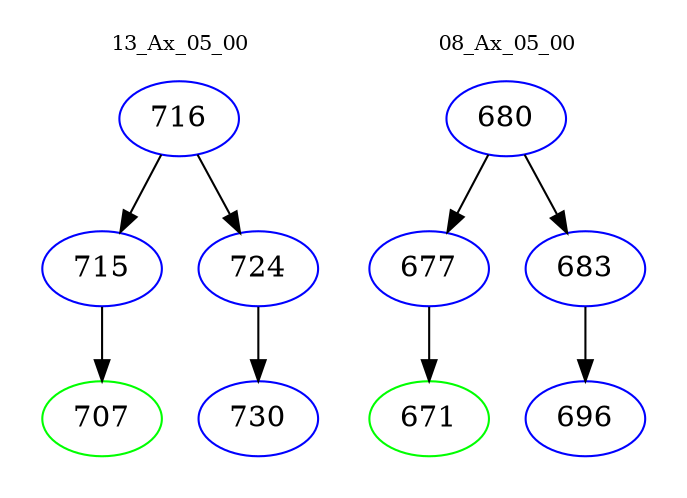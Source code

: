 digraph{
subgraph cluster_0 {
color = white
label = "13_Ax_05_00";
fontsize=10;
T0_716 [label="716", color="blue"]
T0_716 -> T0_715 [color="black"]
T0_715 [label="715", color="blue"]
T0_715 -> T0_707 [color="black"]
T0_707 [label="707", color="green"]
T0_716 -> T0_724 [color="black"]
T0_724 [label="724", color="blue"]
T0_724 -> T0_730 [color="black"]
T0_730 [label="730", color="blue"]
}
subgraph cluster_1 {
color = white
label = "08_Ax_05_00";
fontsize=10;
T1_680 [label="680", color="blue"]
T1_680 -> T1_677 [color="black"]
T1_677 [label="677", color="blue"]
T1_677 -> T1_671 [color="black"]
T1_671 [label="671", color="green"]
T1_680 -> T1_683 [color="black"]
T1_683 [label="683", color="blue"]
T1_683 -> T1_696 [color="black"]
T1_696 [label="696", color="blue"]
}
}
